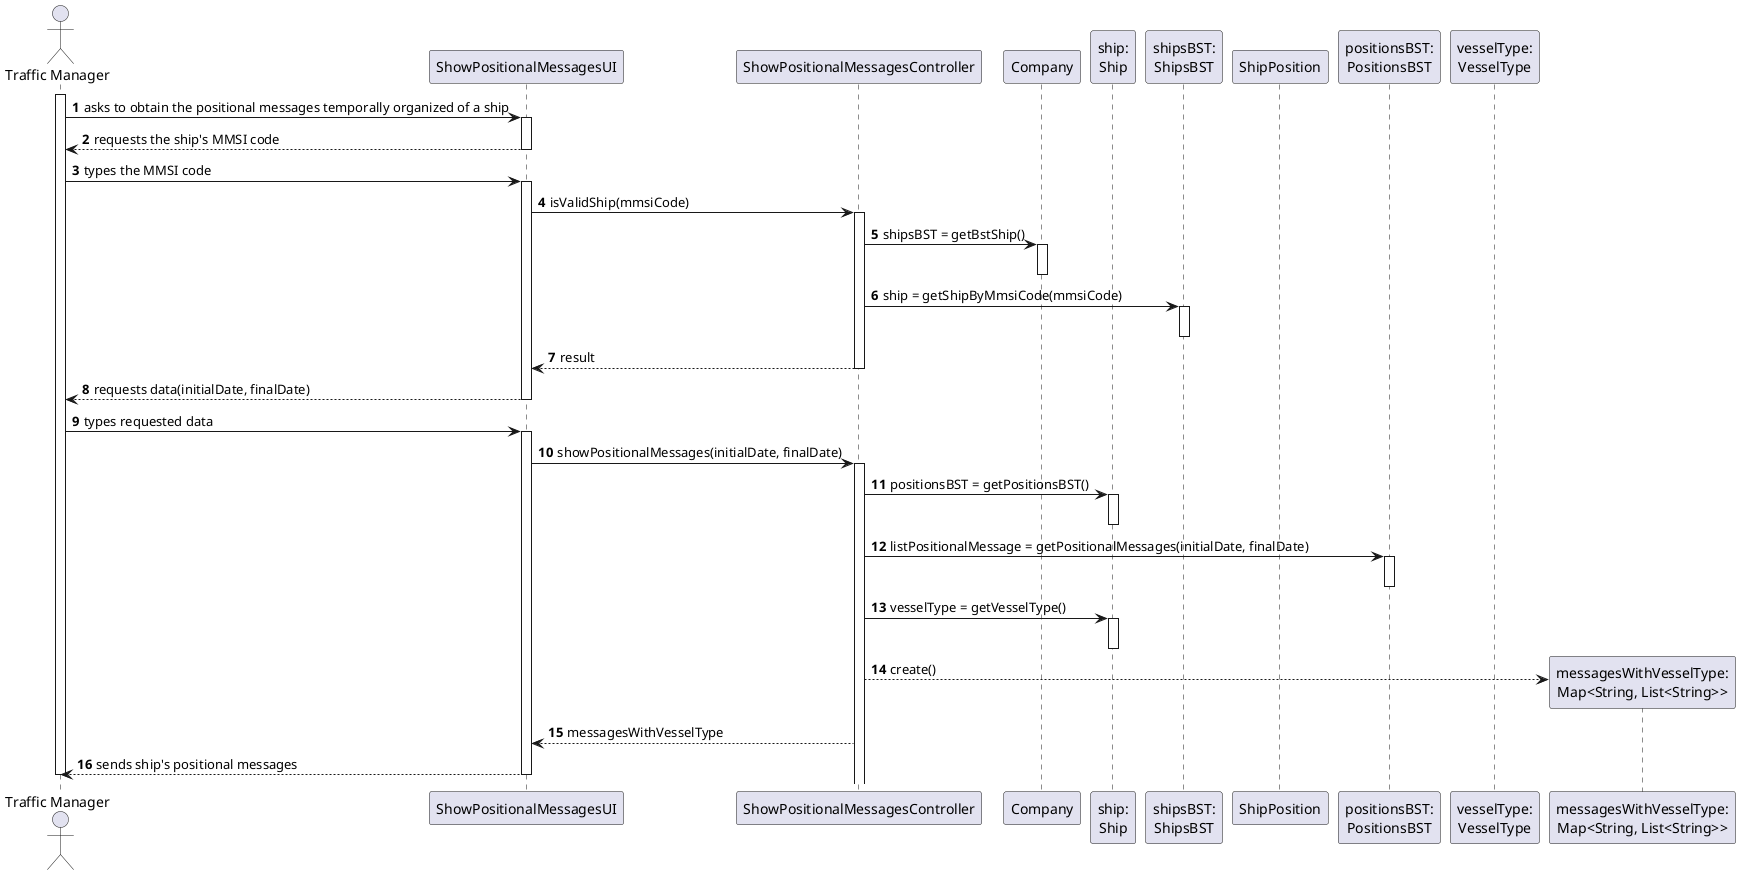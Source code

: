 @startuml

autonumber
actor "Traffic Manager" as TM

participant "ShowPositionalMessagesUI" as UI
participant "ShowPositionalMessagesController" as CTRL
participant "Company" as COMP
participant "ship:\nShip" as S
participant "shipsBST:\nShipsBST" as BstShip
participant "ShipPosition" as SP
participant "positionsBST:\nPositionsBST" as BstPosition
participant "vesselType:\nVesselType" as VESSEL_TYPE
participant "messagesWithVesselType:\nMap<String, List<String>>" as MAP


activate TM
TM -> "UI" : asks to obtain the positional messages temporally organized of a ship
activate "UI"
"UI" --> TM : requests the ship's MMSI code
deactivate "UI"
TM -> "UI" : types the MMSI code
activate "UI"
UI -> CTRL : isValidShip(mmsiCode)
activate CTRL
CTRL -> COMP : shipsBST = getBstShip()
activate COMP
deactivate COMP
CTRL -> BstShip : ship = getShipByMmsiCode(mmsiCode)
activate BstShip
deactivate BstShip
CTRL --> UI : result
deactivate CTRL
"UI" --> TM : requests data(initialDate, finalDate)
deactivate "UI"
TM -> "UI" : types requested data
activate "UI"
UI -> CTRL : showPositionalMessages(initialDate, finalDate)
activate CTRL
CTRL -> S : positionsBST = getPositionsBST()
activate S
deactivate S
CTRL -> BstPosition : listPositionalMessage = getPositionalMessages(initialDate, finalDate)
activate BstPosition
deactivate BstPosition
CTRL -> S : vesselType = getVesselType()
activate S
deactivate S
CTRL --> MAP** : create()
CTRL --> UI : messagesWithVesselType
"UI" --> TM : sends ship's positional messages

deactivate "UI"

deactivate TM

@enduml